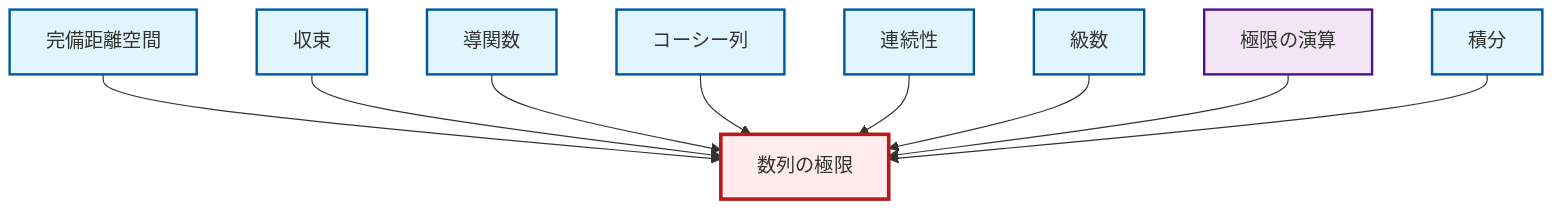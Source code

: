 graph TD
    classDef definition fill:#e1f5fe,stroke:#01579b,stroke-width:2px
    classDef theorem fill:#f3e5f5,stroke:#4a148c,stroke-width:2px
    classDef axiom fill:#fff3e0,stroke:#e65100,stroke-width:2px
    classDef example fill:#e8f5e9,stroke:#1b5e20,stroke-width:2px
    classDef current fill:#ffebee,stroke:#b71c1c,stroke-width:3px
    def-limit["数列の極限"]:::definition
    def-complete-metric-space["完備距離空間"]:::definition
    def-derivative["導関数"]:::definition
    def-integral["積分"]:::definition
    def-series["級数"]:::definition
    def-convergence["収束"]:::definition
    thm-limit-arithmetic["極限の演算"]:::theorem
    def-cauchy-sequence["コーシー列"]:::definition
    def-continuity["連続性"]:::definition
    def-complete-metric-space --> def-limit
    def-convergence --> def-limit
    def-derivative --> def-limit
    def-cauchy-sequence --> def-limit
    def-continuity --> def-limit
    def-series --> def-limit
    thm-limit-arithmetic --> def-limit
    def-integral --> def-limit
    class def-limit current